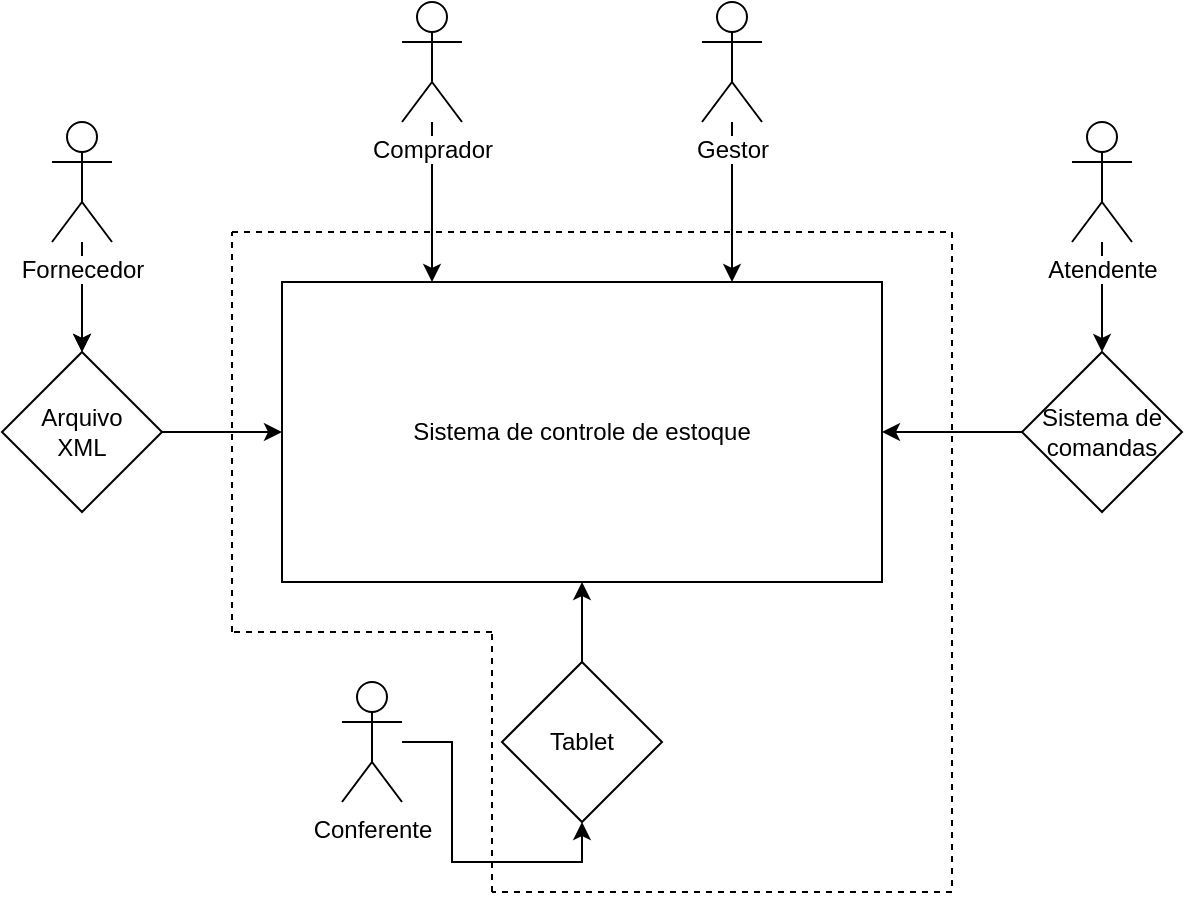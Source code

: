 <mxfile version="12.1.0" type="device" pages="1"><diagram id="30B6uJ7yzTjveuCGZ40s" name="Page-1"><mxGraphModel dx="768" dy="719" grid="1" gridSize="10" guides="1" tooltips="1" connect="1" arrows="1" fold="1" page="1" pageScale="1" pageWidth="600" pageHeight="600" math="0" shadow="0"><root><mxCell id="0"/><mxCell id="1" parent="0"/><mxCell id="iM5Fv6D4YTLr45cgvqmy-31" style="edgeStyle=orthogonalEdgeStyle;rounded=0;orthogonalLoop=1;jettySize=auto;html=1;entryX=0.5;entryY=1;entryDx=0;entryDy=0;" edge="1" parent="1" source="iM5Fv6D4YTLr45cgvqmy-1" target="iM5Fv6D4YTLr45cgvqmy-29"><mxGeometry relative="1" as="geometry"/></mxCell><mxCell id="iM5Fv6D4YTLr45cgvqmy-1" value="Conferente" style="shape=umlActor;verticalLabelPosition=bottom;labelBackgroundColor=#ffffff;verticalAlign=top;html=1;outlineConnect=0;" vertex="1" parent="1"><mxGeometry x="175" y="425" width="30" height="60" as="geometry"/></mxCell><mxCell id="iM5Fv6D4YTLr45cgvqmy-24" style="edgeStyle=orthogonalEdgeStyle;rounded=0;orthogonalLoop=1;jettySize=auto;html=1;entryX=0.25;entryY=0;entryDx=0;entryDy=0;" edge="1" parent="1" source="iM5Fv6D4YTLr45cgvqmy-2" target="iM5Fv6D4YTLr45cgvqmy-7"><mxGeometry relative="1" as="geometry"/></mxCell><mxCell id="iM5Fv6D4YTLr45cgvqmy-2" value="Comprador" style="shape=umlActor;verticalLabelPosition=bottom;labelBackgroundColor=#ffffff;verticalAlign=top;html=1;outlineConnect=0;" vertex="1" parent="1"><mxGeometry x="205" y="85" width="30" height="60" as="geometry"/></mxCell><mxCell id="iM5Fv6D4YTLr45cgvqmy-17" style="edgeStyle=orthogonalEdgeStyle;rounded=0;orthogonalLoop=1;jettySize=auto;html=1;entryX=0.5;entryY=0;entryDx=0;entryDy=0;" edge="1" parent="1" source="iM5Fv6D4YTLr45cgvqmy-3" target="iM5Fv6D4YTLr45cgvqmy-9"><mxGeometry relative="1" as="geometry"/></mxCell><mxCell id="iM5Fv6D4YTLr45cgvqmy-21" value="" style="edgeStyle=orthogonalEdgeStyle;rounded=0;orthogonalLoop=1;jettySize=auto;html=1;" edge="1" parent="1" source="iM5Fv6D4YTLr45cgvqmy-3" target="iM5Fv6D4YTLr45cgvqmy-9"><mxGeometry relative="1" as="geometry"/></mxCell><mxCell id="iM5Fv6D4YTLr45cgvqmy-3" value="Fornecedor" style="shape=umlActor;verticalLabelPosition=bottom;labelBackgroundColor=#ffffff;verticalAlign=top;html=1;outlineConnect=0;" vertex="1" parent="1"><mxGeometry x="30" y="145" width="30" height="60" as="geometry"/></mxCell><mxCell id="iM5Fv6D4YTLr45cgvqmy-22" style="edgeStyle=orthogonalEdgeStyle;rounded=0;orthogonalLoop=1;jettySize=auto;html=1;entryX=0.75;entryY=0;entryDx=0;entryDy=0;" edge="1" parent="1" source="iM5Fv6D4YTLr45cgvqmy-4" target="iM5Fv6D4YTLr45cgvqmy-7"><mxGeometry relative="1" as="geometry"/></mxCell><mxCell id="iM5Fv6D4YTLr45cgvqmy-4" value="Gestor" style="shape=umlActor;verticalLabelPosition=bottom;labelBackgroundColor=#ffffff;verticalAlign=top;html=1;outlineConnect=0;" vertex="1" parent="1"><mxGeometry x="355" y="85" width="30" height="60" as="geometry"/></mxCell><mxCell id="iM5Fv6D4YTLr45cgvqmy-27" style="edgeStyle=orthogonalEdgeStyle;rounded=0;orthogonalLoop=1;jettySize=auto;html=1;entryX=0.5;entryY=0;entryDx=0;entryDy=0;" edge="1" parent="1" source="iM5Fv6D4YTLr45cgvqmy-5" target="iM5Fv6D4YTLr45cgvqmy-25"><mxGeometry relative="1" as="geometry"/></mxCell><mxCell id="iM5Fv6D4YTLr45cgvqmy-5" value="Atendente" style="shape=umlActor;verticalLabelPosition=bottom;labelBackgroundColor=#ffffff;verticalAlign=top;html=1;outlineConnect=0;" vertex="1" parent="1"><mxGeometry x="540" y="145" width="30" height="60" as="geometry"/></mxCell><mxCell id="iM5Fv6D4YTLr45cgvqmy-7" value="Sistema de controle de estoque" style="rounded=0;whiteSpace=wrap;html=1;" vertex="1" parent="1"><mxGeometry x="145" y="225" width="300" height="150" as="geometry"/></mxCell><mxCell id="iM5Fv6D4YTLr45cgvqmy-16" style="edgeStyle=orthogonalEdgeStyle;rounded=0;orthogonalLoop=1;jettySize=auto;html=1;exitX=1;exitY=0.5;exitDx=0;exitDy=0;entryX=0;entryY=0.5;entryDx=0;entryDy=0;" edge="1" parent="1" source="iM5Fv6D4YTLr45cgvqmy-9" target="iM5Fv6D4YTLr45cgvqmy-7"><mxGeometry relative="1" as="geometry"/></mxCell><mxCell id="iM5Fv6D4YTLr45cgvqmy-9" value="Arquivo&lt;br&gt;XML" style="rhombus;whiteSpace=wrap;html=1;" vertex="1" parent="1"><mxGeometry x="5" y="260" width="80" height="80" as="geometry"/></mxCell><mxCell id="iM5Fv6D4YTLr45cgvqmy-26" style="edgeStyle=orthogonalEdgeStyle;rounded=0;orthogonalLoop=1;jettySize=auto;html=1;exitX=0;exitY=0.5;exitDx=0;exitDy=0;entryX=1;entryY=0.5;entryDx=0;entryDy=0;" edge="1" parent="1" source="iM5Fv6D4YTLr45cgvqmy-25" target="iM5Fv6D4YTLr45cgvqmy-7"><mxGeometry relative="1" as="geometry"/></mxCell><mxCell id="iM5Fv6D4YTLr45cgvqmy-25" value="Sistema de comandas" style="rhombus;whiteSpace=wrap;html=1;" vertex="1" parent="1"><mxGeometry x="515" y="260" width="80" height="80" as="geometry"/></mxCell><mxCell id="iM5Fv6D4YTLr45cgvqmy-30" style="edgeStyle=orthogonalEdgeStyle;rounded=0;orthogonalLoop=1;jettySize=auto;html=1;exitX=0.5;exitY=0;exitDx=0;exitDy=0;entryX=0.5;entryY=1;entryDx=0;entryDy=0;" edge="1" parent="1" source="iM5Fv6D4YTLr45cgvqmy-29" target="iM5Fv6D4YTLr45cgvqmy-7"><mxGeometry relative="1" as="geometry"/></mxCell><mxCell id="iM5Fv6D4YTLr45cgvqmy-29" value="Tablet" style="rhombus;whiteSpace=wrap;html=1;" vertex="1" parent="1"><mxGeometry x="255" y="415" width="80" height="80" as="geometry"/></mxCell><mxCell id="iM5Fv6D4YTLr45cgvqmy-32" value="" style="endArrow=none;dashed=1;html=1;" edge="1" parent="1"><mxGeometry width="50" height="50" relative="1" as="geometry"><mxPoint x="120" y="400" as="sourcePoint"/><mxPoint x="120" y="200" as="targetPoint"/></mxGeometry></mxCell><mxCell id="iM5Fv6D4YTLr45cgvqmy-33" value="" style="endArrow=none;dashed=1;html=1;" edge="1" parent="1"><mxGeometry width="50" height="50" relative="1" as="geometry"><mxPoint x="250" y="400" as="sourcePoint"/><mxPoint x="120" y="400" as="targetPoint"/></mxGeometry></mxCell><mxCell id="iM5Fv6D4YTLr45cgvqmy-34" value="" style="endArrow=none;dashed=1;html=1;" edge="1" parent="1"><mxGeometry width="50" height="50" relative="1" as="geometry"><mxPoint x="250" y="530" as="sourcePoint"/><mxPoint x="250" y="400" as="targetPoint"/></mxGeometry></mxCell><mxCell id="iM5Fv6D4YTLr45cgvqmy-35" value="" style="endArrow=none;dashed=1;html=1;" edge="1" parent="1"><mxGeometry width="50" height="50" relative="1" as="geometry"><mxPoint x="480" y="530" as="sourcePoint"/><mxPoint x="250" y="530" as="targetPoint"/></mxGeometry></mxCell><mxCell id="iM5Fv6D4YTLr45cgvqmy-36" value="" style="endArrow=none;dashed=1;html=1;" edge="1" parent="1"><mxGeometry width="50" height="50" relative="1" as="geometry"><mxPoint x="480" y="200" as="sourcePoint"/><mxPoint x="480" y="530" as="targetPoint"/></mxGeometry></mxCell><mxCell id="iM5Fv6D4YTLr45cgvqmy-37" value="" style="endArrow=none;dashed=1;html=1;" edge="1" parent="1"><mxGeometry width="50" height="50" relative="1" as="geometry"><mxPoint x="120" y="200" as="sourcePoint"/><mxPoint x="480" y="200" as="targetPoint"/></mxGeometry></mxCell></root></mxGraphModel></diagram></mxfile>
